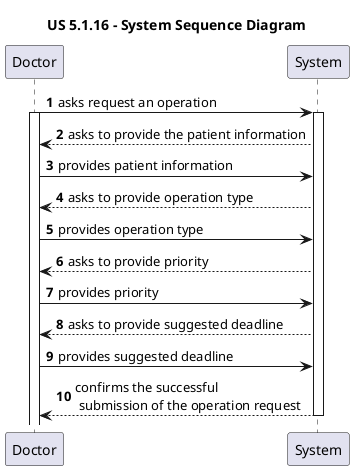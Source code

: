 @startuml
'https://plantuml.com/sequence-diagram

title "US 5.1.16 - System Sequence Diagram"

autonumber

participant Doctor as DOC
participant System as SYS

DOC -> SYS : asks request an operation
activate DOC
activate SYS

SYS --> DOC : asks to provide the patient information

DOC -> SYS : provides patient information

SYS --> DOC : asks to provide operation type

DOC -> SYS : provides operation type

SYS --> DOC : asks to provide priority

DOC -> SYS : provides priority

SYS --> DOC : asks to provide suggested deadline

DOC -> SYS : provides suggested deadline

SYS --> DOC : confirms the successful\n submission of the operation request

deactivate SYS



@enduml
